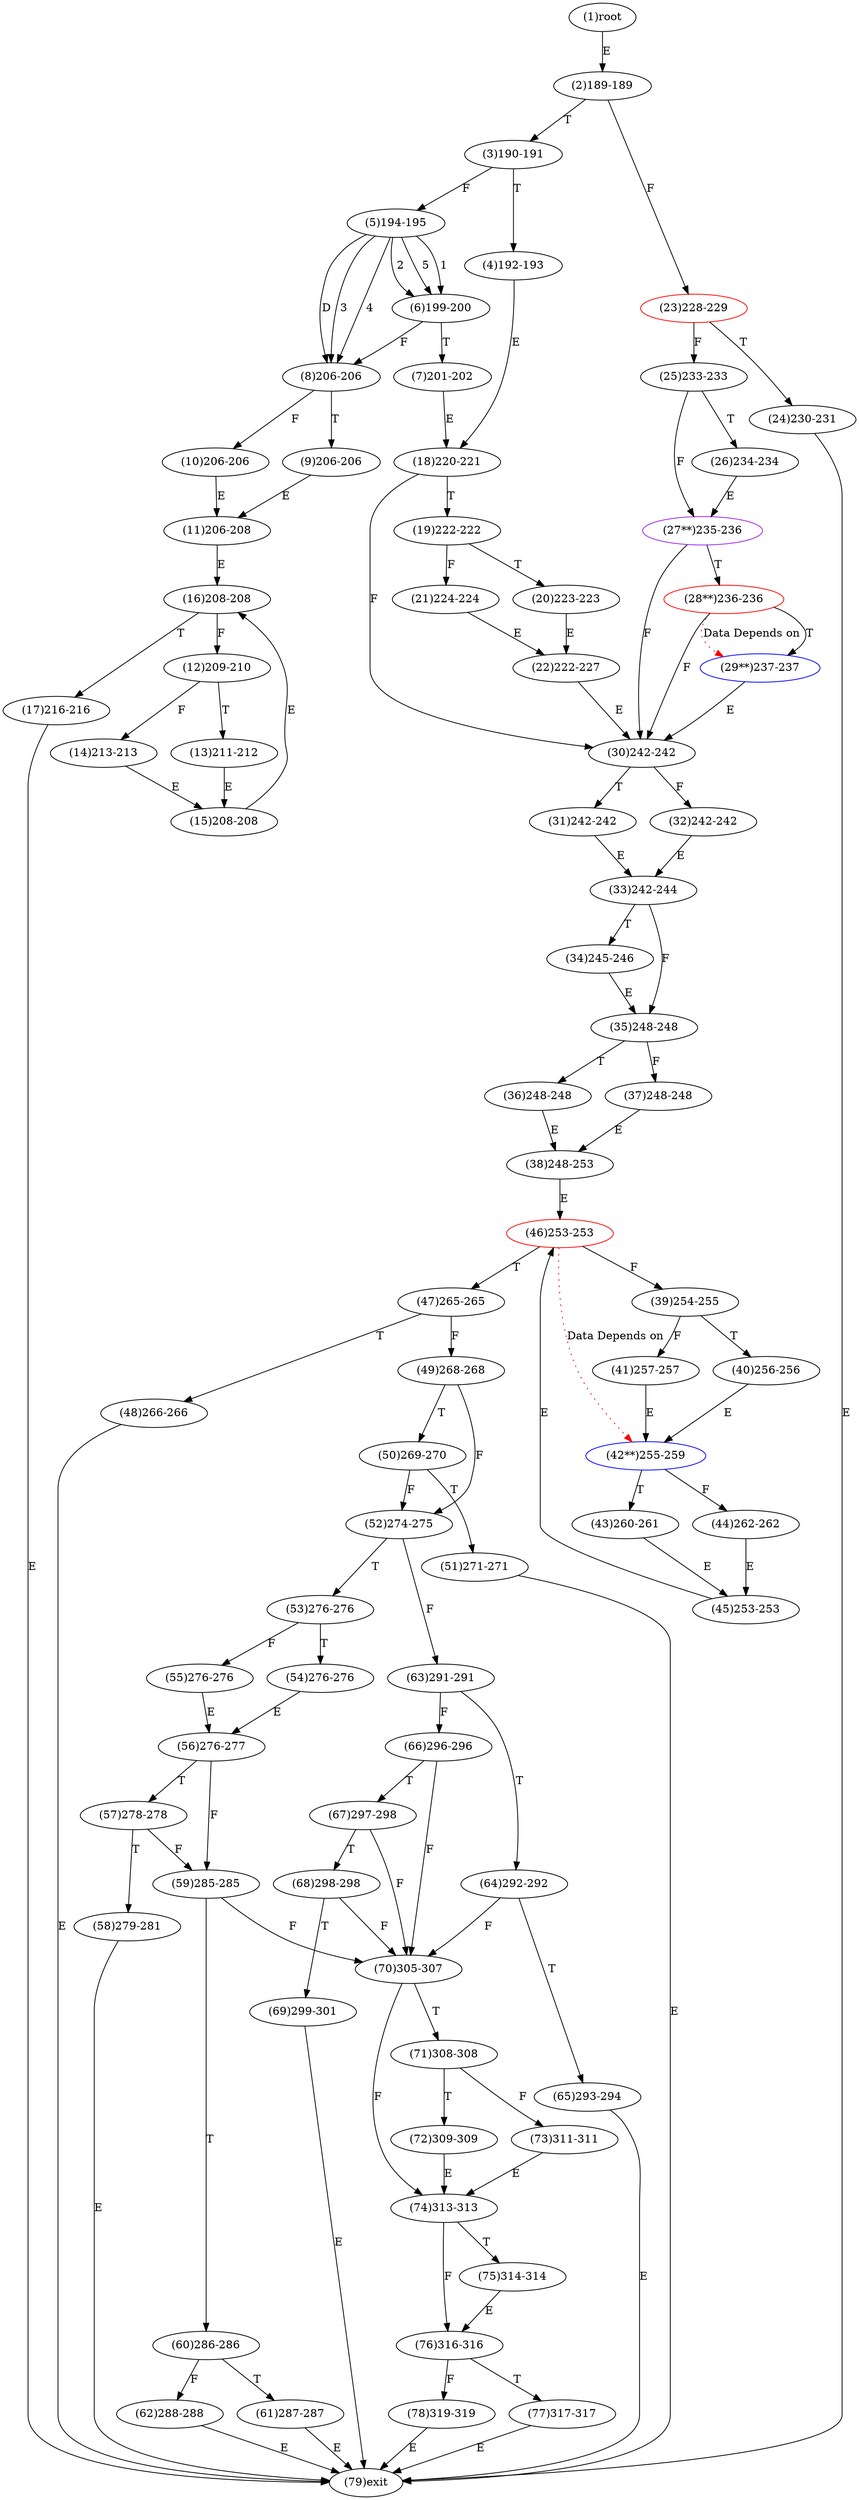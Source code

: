 digraph "" { 
1[ label="(1)root"];
2[ label="(2)189-189"];
3[ label="(3)190-191"];
4[ label="(4)192-193"];
5[ label="(5)194-195"];
6[ label="(6)199-200"];
7[ label="(7)201-202"];
8[ label="(8)206-206"];
9[ label="(9)206-206"];
10[ label="(10)206-206"];
11[ label="(11)206-208"];
12[ label="(12)209-210"];
13[ label="(13)211-212"];
14[ label="(14)213-213"];
15[ label="(15)208-208"];
17[ label="(17)216-216"];
16[ label="(16)208-208"];
19[ label="(19)222-222"];
18[ label="(18)220-221"];
21[ label="(21)224-224"];
20[ label="(20)223-223"];
23[ label="(23)228-229",color=red];
22[ label="(22)222-227"];
25[ label="(25)233-233"];
24[ label="(24)230-231"];
27[ label="(27**)235-236",color=purple];
26[ label="(26)234-234"];
29[ label="(29**)237-237",color=blue];
28[ label="(28**)236-236",color=red];
31[ label="(31)242-242"];
30[ label="(30)242-242"];
34[ label="(34)245-246"];
35[ label="(35)248-248"];
32[ label="(32)242-242"];
33[ label="(33)242-244"];
38[ label="(38)248-253"];
39[ label="(39)254-255"];
36[ label="(36)248-248"];
37[ label="(37)248-248"];
42[ label="(42**)255-259",color=blue];
43[ label="(43)260-261"];
40[ label="(40)256-256"];
41[ label="(41)257-257"];
46[ label="(46)253-253",color=red];
47[ label="(47)265-265"];
44[ label="(44)262-262"];
45[ label="(45)253-253"];
51[ label="(51)271-271"];
50[ label="(50)269-270"];
49[ label="(49)268-268"];
48[ label="(48)266-266"];
55[ label="(55)276-276"];
54[ label="(54)276-276"];
53[ label="(53)276-276"];
52[ label="(52)274-275"];
59[ label="(59)285-285"];
58[ label="(58)279-281"];
57[ label="(57)278-278"];
56[ label="(56)276-277"];
63[ label="(63)291-291"];
62[ label="(62)288-288"];
61[ label="(61)287-287"];
60[ label="(60)286-286"];
68[ label="(68)298-298"];
69[ label="(69)299-301"];
70[ label="(70)305-307"];
71[ label="(71)308-308"];
64[ label="(64)292-292"];
65[ label="(65)293-294"];
66[ label="(66)296-296"];
67[ label="(67)297-298"];
76[ label="(76)316-316"];
77[ label="(77)317-317"];
78[ label="(78)319-319"];
79[ label="(79)exit"];
72[ label="(72)309-309"];
73[ label="(73)311-311"];
74[ label="(74)313-313"];
75[ label="(75)314-314"];
1->2[ label="E"];
2->23[ label="F"];
2->3[ label="T"];
3->5[ label="F"];
3->4[ label="T"];
4->18[ label="E"];
5->6[ label="1"];
5->6[ label="2"];
5->8[ label="3"];
5->8[ label="4"];
5->6[ label="5"];
5->8[ label="D"];
6->8[ label="F"];
6->7[ label="T"];
7->18[ label="E"];
8->10[ label="F"];
8->9[ label="T"];
9->11[ label="E"];
10->11[ label="E"];
11->16[ label="E"];
12->14[ label="F"];
12->13[ label="T"];
13->15[ label="E"];
14->15[ label="E"];
15->16[ label="E"];
16->12[ label="F"];
16->17[ label="T"];
17->79[ label="E"];
18->30[ label="F"];
18->19[ label="T"];
19->21[ label="F"];
19->20[ label="T"];
20->22[ label="E"];
21->22[ label="E"];
22->30[ label="E"];
23->25[ label="F"];
23->24[ label="T"];
24->79[ label="E"];
25->27[ label="F"];
25->26[ label="T"];
26->27[ label="E"];
27->30[ label="F"];
27->28[ label="T"];
28->30[ label="F"];
28->29[ label="T"];
29->30[ label="E"];
30->32[ label="F"];
30->31[ label="T"];
31->33[ label="E"];
32->33[ label="E"];
33->35[ label="F"];
33->34[ label="T"];
34->35[ label="E"];
35->37[ label="F"];
35->36[ label="T"];
36->38[ label="E"];
37->38[ label="E"];
38->46[ label="E"];
39->41[ label="F"];
39->40[ label="T"];
40->42[ label="E"];
41->42[ label="E"];
42->44[ label="F"];
42->43[ label="T"];
43->45[ label="E"];
44->45[ label="E"];
45->46[ label="E"];
46->39[ label="F"];
46->47[ label="T"];
47->49[ label="F"];
47->48[ label="T"];
48->79[ label="E"];
49->52[ label="F"];
49->50[ label="T"];
50->52[ label="F"];
50->51[ label="T"];
51->79[ label="E"];
52->63[ label="F"];
52->53[ label="T"];
53->55[ label="F"];
53->54[ label="T"];
54->56[ label="E"];
55->56[ label="E"];
56->59[ label="F"];
56->57[ label="T"];
57->59[ label="F"];
57->58[ label="T"];
58->79[ label="E"];
59->70[ label="F"];
59->60[ label="T"];
60->62[ label="F"];
60->61[ label="T"];
61->79[ label="E"];
62->79[ label="E"];
63->66[ label="F"];
63->64[ label="T"];
64->70[ label="F"];
64->65[ label="T"];
65->79[ label="E"];
66->70[ label="F"];
66->67[ label="T"];
67->70[ label="F"];
67->68[ label="T"];
68->70[ label="F"];
68->69[ label="T"];
69->79[ label="E"];
70->74[ label="F"];
70->71[ label="T"];
71->73[ label="F"];
71->72[ label="T"];
72->74[ label="E"];
73->74[ label="E"];
74->76[ label="F"];
74->75[ label="T"];
75->76[ label="E"];
76->78[ label="F"];
76->77[ label="T"];
77->79[ label="E"];
78->79[ label="E"];
28->29[ color="red" label="Data Depends on" style = dotted ];
46->42[ color="red" label="Data Depends on" style = dotted ];
}